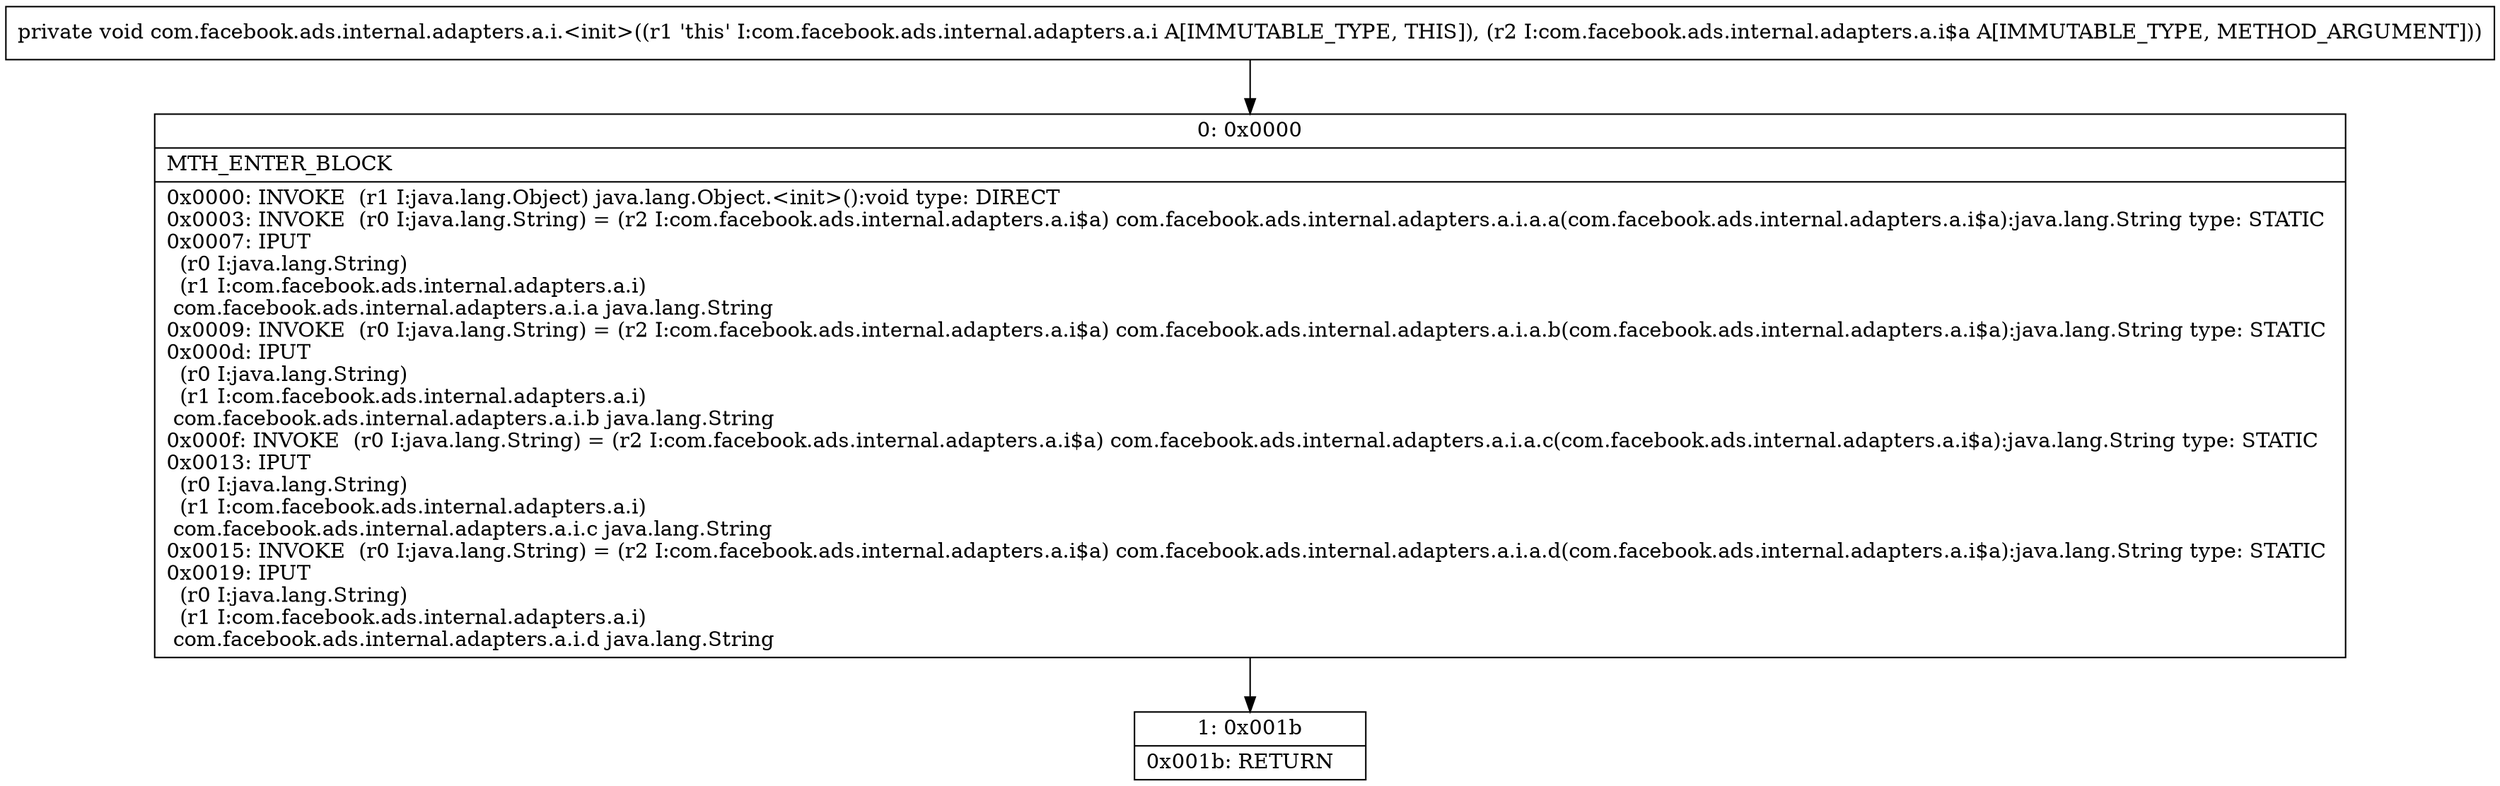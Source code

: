 digraph "CFG forcom.facebook.ads.internal.adapters.a.i.\<init\>(Lcom\/facebook\/ads\/internal\/adapters\/a\/i$a;)V" {
Node_0 [shape=record,label="{0\:\ 0x0000|MTH_ENTER_BLOCK\l|0x0000: INVOKE  (r1 I:java.lang.Object) java.lang.Object.\<init\>():void type: DIRECT \l0x0003: INVOKE  (r0 I:java.lang.String) = (r2 I:com.facebook.ads.internal.adapters.a.i$a) com.facebook.ads.internal.adapters.a.i.a.a(com.facebook.ads.internal.adapters.a.i$a):java.lang.String type: STATIC \l0x0007: IPUT  \l  (r0 I:java.lang.String)\l  (r1 I:com.facebook.ads.internal.adapters.a.i)\l com.facebook.ads.internal.adapters.a.i.a java.lang.String \l0x0009: INVOKE  (r0 I:java.lang.String) = (r2 I:com.facebook.ads.internal.adapters.a.i$a) com.facebook.ads.internal.adapters.a.i.a.b(com.facebook.ads.internal.adapters.a.i$a):java.lang.String type: STATIC \l0x000d: IPUT  \l  (r0 I:java.lang.String)\l  (r1 I:com.facebook.ads.internal.adapters.a.i)\l com.facebook.ads.internal.adapters.a.i.b java.lang.String \l0x000f: INVOKE  (r0 I:java.lang.String) = (r2 I:com.facebook.ads.internal.adapters.a.i$a) com.facebook.ads.internal.adapters.a.i.a.c(com.facebook.ads.internal.adapters.a.i$a):java.lang.String type: STATIC \l0x0013: IPUT  \l  (r0 I:java.lang.String)\l  (r1 I:com.facebook.ads.internal.adapters.a.i)\l com.facebook.ads.internal.adapters.a.i.c java.lang.String \l0x0015: INVOKE  (r0 I:java.lang.String) = (r2 I:com.facebook.ads.internal.adapters.a.i$a) com.facebook.ads.internal.adapters.a.i.a.d(com.facebook.ads.internal.adapters.a.i$a):java.lang.String type: STATIC \l0x0019: IPUT  \l  (r0 I:java.lang.String)\l  (r1 I:com.facebook.ads.internal.adapters.a.i)\l com.facebook.ads.internal.adapters.a.i.d java.lang.String \l}"];
Node_1 [shape=record,label="{1\:\ 0x001b|0x001b: RETURN   \l}"];
MethodNode[shape=record,label="{private void com.facebook.ads.internal.adapters.a.i.\<init\>((r1 'this' I:com.facebook.ads.internal.adapters.a.i A[IMMUTABLE_TYPE, THIS]), (r2 I:com.facebook.ads.internal.adapters.a.i$a A[IMMUTABLE_TYPE, METHOD_ARGUMENT])) }"];
MethodNode -> Node_0;
Node_0 -> Node_1;
}

